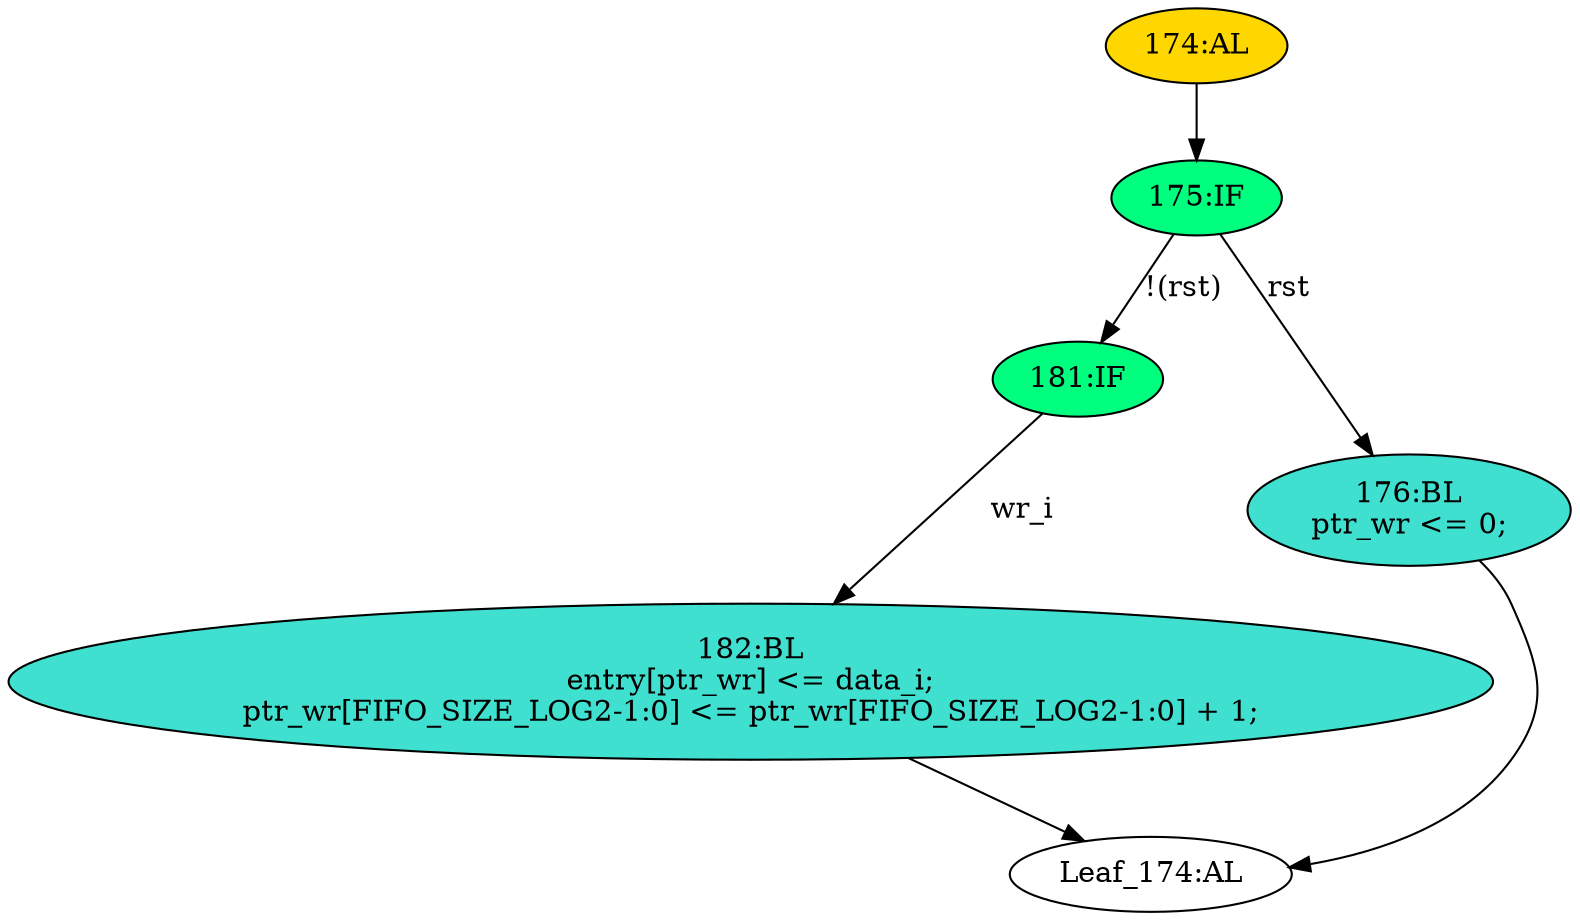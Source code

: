 strict digraph "" {
	node [label="\N"];
	"181:IF"	 [ast="<pyverilog.vparser.ast.IfStatement object at 0x7f35d5da3350>",
		fillcolor=springgreen,
		label="181:IF",
		statements="[]",
		style=filled,
		typ=IfStatement];
	"182:BL"	 [ast="<pyverilog.vparser.ast.Block object at 0x7f35d5da32d0>",
		fillcolor=turquoise,
		label="182:BL
entry[ptr_wr] <= data_i;
ptr_wr[FIFO_SIZE_LOG2-1:0] <= ptr_wr[FIFO_SIZE_LOG2-1:0] + 1;",
		statements="[<pyverilog.vparser.ast.NonblockingSubstitution object at 0x7f35d5db5b10>, <pyverilog.vparser.ast.NonblockingSubstitution object \
at 0x7f35d5db5dd0>]",
		style=filled,
		typ=Block];
	"181:IF" -> "182:BL"	 [cond="['wr_i']",
		label=wr_i,
		lineno=181];
	"Leaf_174:AL"	 [def_var="['entry', 'ptr_wr']",
		label="Leaf_174:AL"];
	"182:BL" -> "Leaf_174:AL"	 [cond="[]",
		lineno=None];
	"175:IF"	 [ast="<pyverilog.vparser.ast.IfStatement object at 0x7f35d69c3b10>",
		fillcolor=springgreen,
		label="175:IF",
		statements="[]",
		style=filled,
		typ=IfStatement];
	"175:IF" -> "181:IF"	 [cond="['rst']",
		label="!(rst)",
		lineno=175];
	"176:BL"	 [ast="<pyverilog.vparser.ast.Block object at 0x7f35d5da3410>",
		fillcolor=turquoise,
		label="176:BL
ptr_wr <= 0;",
		statements="[<pyverilog.vparser.ast.NonblockingSubstitution object at 0x7f35d5da3a90>]",
		style=filled,
		typ=Block];
	"175:IF" -> "176:BL"	 [cond="['rst']",
		label=rst,
		lineno=175];
	"174:AL"	 [ast="<pyverilog.vparser.ast.Always object at 0x7f35d5da3c10>",
		clk_sens=True,
		fillcolor=gold,
		label="174:AL",
		sens="['clk', 'rst']",
		statements="[]",
		style=filled,
		typ=Always,
		use_var="['rst', 'data_i', 'wr_i', 'ptr_wr']"];
	"174:AL" -> "175:IF"	 [cond="[]",
		lineno=None];
	"176:BL" -> "Leaf_174:AL"	 [cond="[]",
		lineno=None];
}
